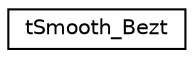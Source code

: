 digraph G
{
  edge [fontname="Helvetica",fontsize="10",labelfontname="Helvetica",labelfontsize="10"];
  node [fontname="Helvetica",fontsize="10",shape=record];
  rankdir=LR;
  Node1 [label="tSmooth_Bezt",height=0.2,width=0.4,color="black", fillcolor="white", style="filled",URL="$d4/d67/structtSmooth__Bezt.html"];
}

